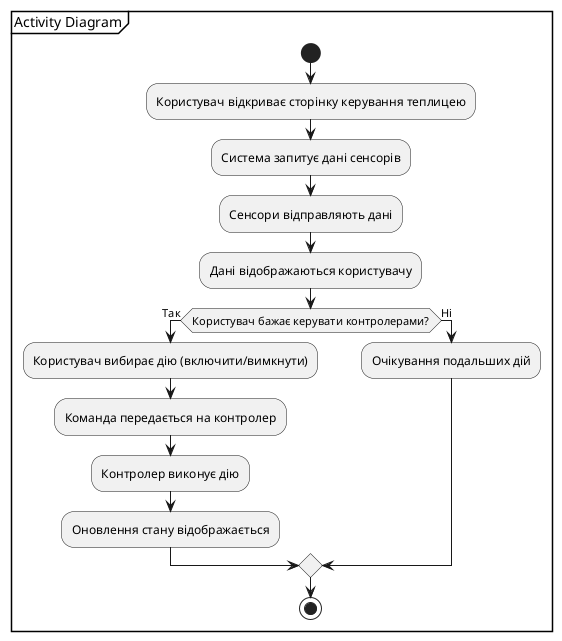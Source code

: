 @startuml
partition "Activity Diagram" {
  start
  :Користувач відкриває сторінку керування теплицею;
  :Система запитує дані сенсорів;
  :Сенсори відправляють дані;
  :Дані відображаються користувачу;
  if (Користувач бажає керувати контролерами?) then (Так)
    :Користувач вибирає дію (включити/вимкнути);
    :Команда передається на контролер;
    :Контролер виконує дію;
    :Оновлення стану відображається;
  else (Ні)
    :Очікування подальших дій;
  endif
  stop
}
@enduml
